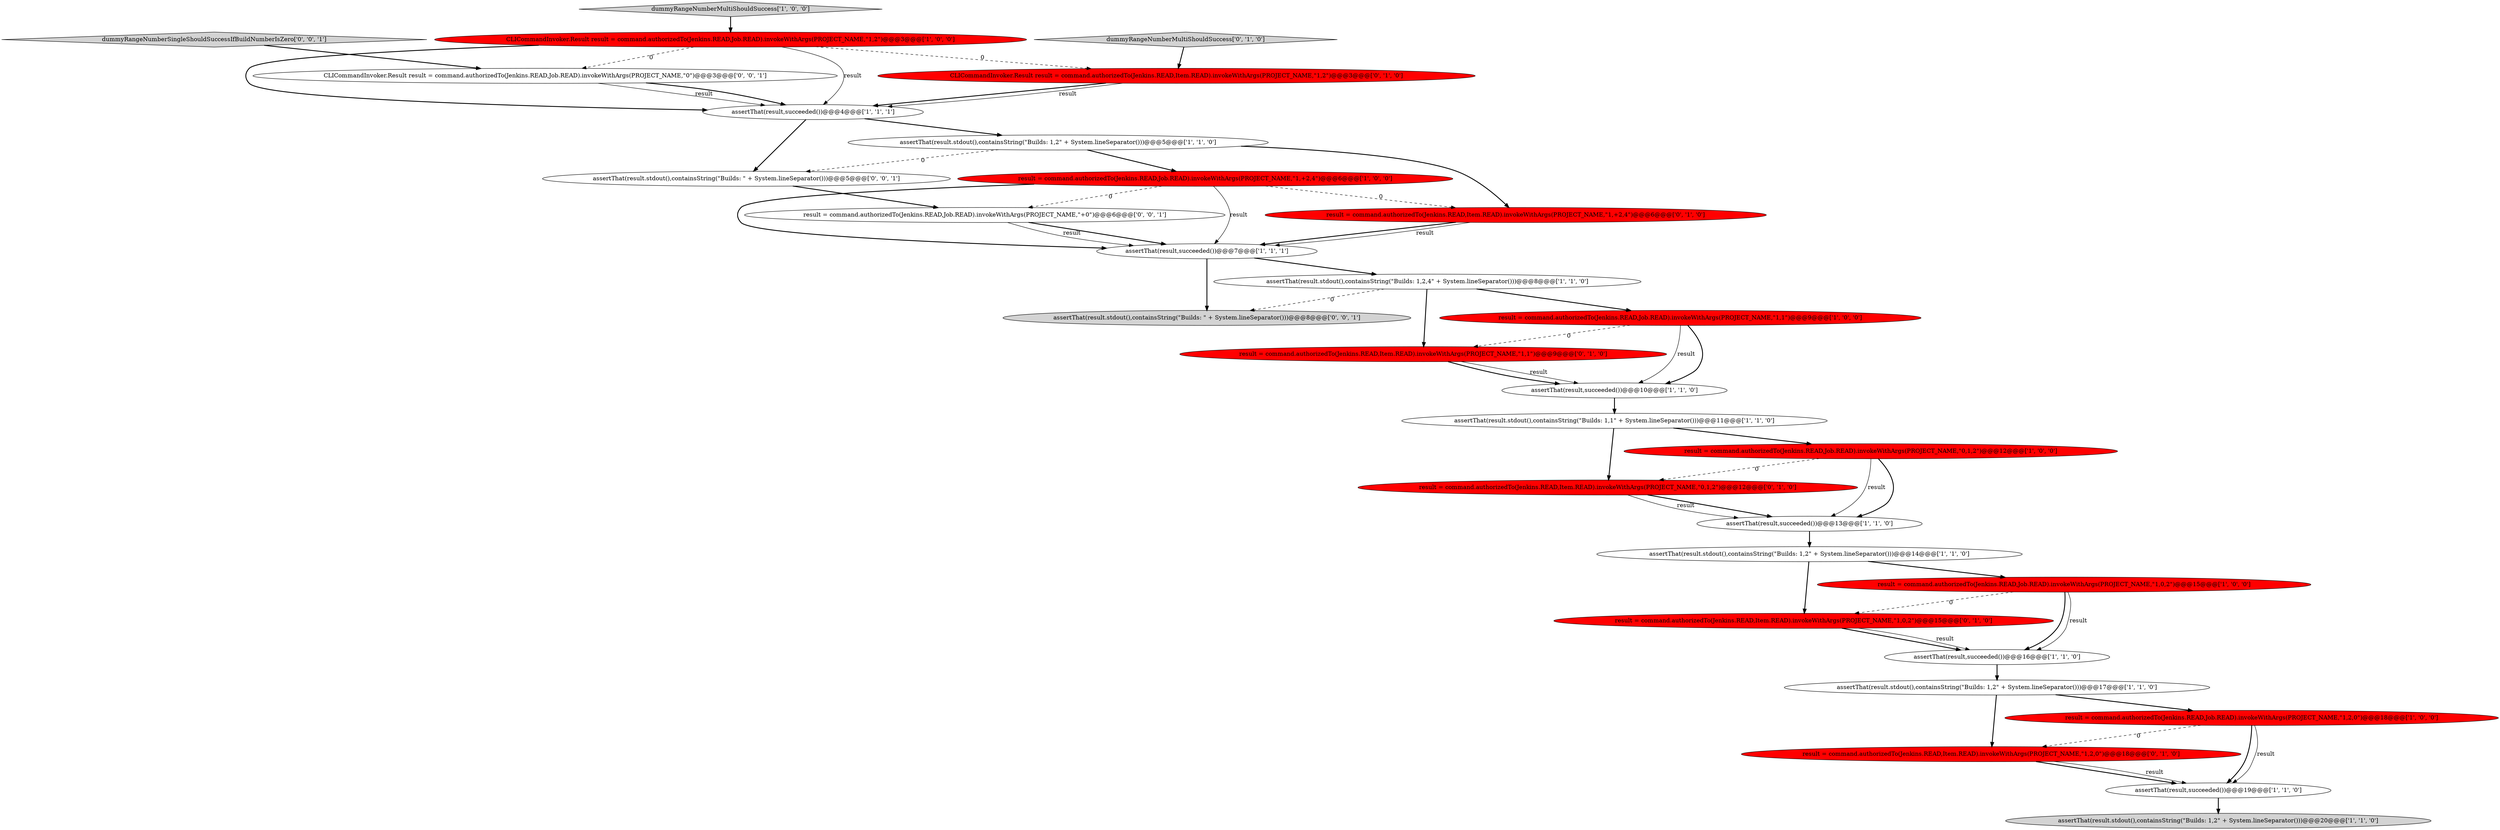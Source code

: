 digraph {
23 [style = filled, label = "result = command.authorizedTo(Jenkins.READ,Item.READ).invokeWithArgs(PROJECT_NAME,\"1,+2,4\")@@@6@@@['0', '1', '0']", fillcolor = red, shape = ellipse image = "AAA1AAABBB2BBB"];
3 [style = filled, label = "assertThat(result.stdout(),containsString(\"Builds: 1,1\" + System.lineSeparator()))@@@11@@@['1', '1', '0']", fillcolor = white, shape = ellipse image = "AAA0AAABBB1BBB"];
2 [style = filled, label = "CLICommandInvoker.Result result = command.authorizedTo(Jenkins.READ,Job.READ).invokeWithArgs(PROJECT_NAME,\"1,2\")@@@3@@@['1', '0', '0']", fillcolor = red, shape = ellipse image = "AAA1AAABBB1BBB"];
30 [style = filled, label = "assertThat(result.stdout(),containsString(\"Builds: \" + System.lineSeparator()))@@@5@@@['0', '0', '1']", fillcolor = white, shape = ellipse image = "AAA0AAABBB3BBB"];
20 [style = filled, label = "result = command.authorizedTo(Jenkins.READ,Item.READ).invokeWithArgs(PROJECT_NAME,\"1,1\")@@@9@@@['0', '1', '0']", fillcolor = red, shape = ellipse image = "AAA1AAABBB2BBB"];
9 [style = filled, label = "assertThat(result.stdout(),containsString(\"Builds: 1,2\" + System.lineSeparator()))@@@14@@@['1', '1', '0']", fillcolor = white, shape = ellipse image = "AAA0AAABBB1BBB"];
8 [style = filled, label = "assertThat(result,succeeded())@@@16@@@['1', '1', '0']", fillcolor = white, shape = ellipse image = "AAA0AAABBB1BBB"];
15 [style = filled, label = "dummyRangeNumberMultiShouldSuccess['1', '0', '0']", fillcolor = lightgray, shape = diamond image = "AAA0AAABBB1BBB"];
28 [style = filled, label = "dummyRangeNumberSingleShouldSuccessIfBuildNumberIsZero['0', '0', '1']", fillcolor = lightgray, shape = diamond image = "AAA0AAABBB3BBB"];
18 [style = filled, label = "assertThat(result,succeeded())@@@10@@@['1', '1', '0']", fillcolor = white, shape = ellipse image = "AAA0AAABBB1BBB"];
12 [style = filled, label = "assertThat(result,succeeded())@@@13@@@['1', '1', '0']", fillcolor = white, shape = ellipse image = "AAA0AAABBB1BBB"];
26 [style = filled, label = "CLICommandInvoker.Result result = command.authorizedTo(Jenkins.READ,Job.READ).invokeWithArgs(PROJECT_NAME,\"0\")@@@3@@@['0', '0', '1']", fillcolor = white, shape = ellipse image = "AAA0AAABBB3BBB"];
29 [style = filled, label = "assertThat(result.stdout(),containsString(\"Builds: \" + System.lineSeparator()))@@@8@@@['0', '0', '1']", fillcolor = lightgray, shape = ellipse image = "AAA0AAABBB3BBB"];
22 [style = filled, label = "CLICommandInvoker.Result result = command.authorizedTo(Jenkins.READ,Item.READ).invokeWithArgs(PROJECT_NAME,\"1,2\")@@@3@@@['0', '1', '0']", fillcolor = red, shape = ellipse image = "AAA1AAABBB2BBB"];
11 [style = filled, label = "result = command.authorizedTo(Jenkins.READ,Job.READ).invokeWithArgs(PROJECT_NAME,\"1,2,0\")@@@18@@@['1', '0', '0']", fillcolor = red, shape = ellipse image = "AAA1AAABBB1BBB"];
19 [style = filled, label = "result = command.authorizedTo(Jenkins.READ,Item.READ).invokeWithArgs(PROJECT_NAME,\"0,1,2\")@@@12@@@['0', '1', '0']", fillcolor = red, shape = ellipse image = "AAA1AAABBB2BBB"];
24 [style = filled, label = "dummyRangeNumberMultiShouldSuccess['0', '1', '0']", fillcolor = lightgray, shape = diamond image = "AAA0AAABBB2BBB"];
17 [style = filled, label = "result = command.authorizedTo(Jenkins.READ,Job.READ).invokeWithArgs(PROJECT_NAME,\"1,+2,4\")@@@6@@@['1', '0', '0']", fillcolor = red, shape = ellipse image = "AAA1AAABBB1BBB"];
10 [style = filled, label = "result = command.authorizedTo(Jenkins.READ,Job.READ).invokeWithArgs(PROJECT_NAME,\"1,0,2\")@@@15@@@['1', '0', '0']", fillcolor = red, shape = ellipse image = "AAA1AAABBB1BBB"];
27 [style = filled, label = "result = command.authorizedTo(Jenkins.READ,Job.READ).invokeWithArgs(PROJECT_NAME,\"+0\")@@@6@@@['0', '0', '1']", fillcolor = white, shape = ellipse image = "AAA0AAABBB3BBB"];
25 [style = filled, label = "result = command.authorizedTo(Jenkins.READ,Item.READ).invokeWithArgs(PROJECT_NAME,\"1,2,0\")@@@18@@@['0', '1', '0']", fillcolor = red, shape = ellipse image = "AAA1AAABBB2BBB"];
5 [style = filled, label = "assertThat(result.stdout(),containsString(\"Builds: 1,2,4\" + System.lineSeparator()))@@@8@@@['1', '1', '0']", fillcolor = white, shape = ellipse image = "AAA0AAABBB1BBB"];
13 [style = filled, label = "assertThat(result,succeeded())@@@7@@@['1', '1', '1']", fillcolor = white, shape = ellipse image = "AAA0AAABBB1BBB"];
7 [style = filled, label = "assertThat(result.stdout(),containsString(\"Builds: 1,2\" + System.lineSeparator()))@@@17@@@['1', '1', '0']", fillcolor = white, shape = ellipse image = "AAA0AAABBB1BBB"];
16 [style = filled, label = "assertThat(result.stdout(),containsString(\"Builds: 1,2\" + System.lineSeparator()))@@@5@@@['1', '1', '0']", fillcolor = white, shape = ellipse image = "AAA0AAABBB1BBB"];
1 [style = filled, label = "result = command.authorizedTo(Jenkins.READ,Job.READ).invokeWithArgs(PROJECT_NAME,\"0,1,2\")@@@12@@@['1', '0', '0']", fillcolor = red, shape = ellipse image = "AAA1AAABBB1BBB"];
4 [style = filled, label = "result = command.authorizedTo(Jenkins.READ,Job.READ).invokeWithArgs(PROJECT_NAME,\"1,1\")@@@9@@@['1', '0', '0']", fillcolor = red, shape = ellipse image = "AAA1AAABBB1BBB"];
14 [style = filled, label = "assertThat(result,succeeded())@@@19@@@['1', '1', '0']", fillcolor = white, shape = ellipse image = "AAA0AAABBB1BBB"];
21 [style = filled, label = "result = command.authorizedTo(Jenkins.READ,Item.READ).invokeWithArgs(PROJECT_NAME,\"1,0,2\")@@@15@@@['0', '1', '0']", fillcolor = red, shape = ellipse image = "AAA1AAABBB2BBB"];
6 [style = filled, label = "assertThat(result.stdout(),containsString(\"Builds: 1,2\" + System.lineSeparator()))@@@20@@@['1', '1', '0']", fillcolor = lightgray, shape = ellipse image = "AAA0AAABBB1BBB"];
0 [style = filled, label = "assertThat(result,succeeded())@@@4@@@['1', '1', '1']", fillcolor = white, shape = ellipse image = "AAA0AAABBB1BBB"];
27->13 [style = bold, label=""];
0->30 [style = bold, label=""];
0->16 [style = bold, label=""];
18->3 [style = bold, label=""];
15->2 [style = bold, label=""];
7->11 [style = bold, label=""];
10->21 [style = dashed, label="0"];
2->0 [style = solid, label="result"];
3->1 [style = bold, label=""];
5->20 [style = bold, label=""];
11->14 [style = bold, label=""];
19->12 [style = bold, label=""];
19->12 [style = solid, label="result"];
20->18 [style = solid, label="result"];
30->27 [style = bold, label=""];
1->19 [style = dashed, label="0"];
21->8 [style = bold, label=""];
28->26 [style = bold, label=""];
4->18 [style = bold, label=""];
25->14 [style = bold, label=""];
16->17 [style = bold, label=""];
9->10 [style = bold, label=""];
16->23 [style = bold, label=""];
5->29 [style = dashed, label="0"];
27->13 [style = solid, label="result"];
11->14 [style = solid, label="result"];
17->13 [style = solid, label="result"];
12->9 [style = bold, label=""];
25->14 [style = solid, label="result"];
24->22 [style = bold, label=""];
8->7 [style = bold, label=""];
20->18 [style = bold, label=""];
26->0 [style = solid, label="result"];
4->18 [style = solid, label="result"];
26->0 [style = bold, label=""];
2->0 [style = bold, label=""];
13->29 [style = bold, label=""];
22->0 [style = bold, label=""];
10->8 [style = bold, label=""];
22->0 [style = solid, label="result"];
3->19 [style = bold, label=""];
16->30 [style = dashed, label="0"];
23->13 [style = bold, label=""];
4->20 [style = dashed, label="0"];
5->4 [style = bold, label=""];
9->21 [style = bold, label=""];
1->12 [style = bold, label=""];
13->5 [style = bold, label=""];
1->12 [style = solid, label="result"];
11->25 [style = dashed, label="0"];
17->13 [style = bold, label=""];
7->25 [style = bold, label=""];
17->23 [style = dashed, label="0"];
2->26 [style = dashed, label="0"];
21->8 [style = solid, label="result"];
2->22 [style = dashed, label="0"];
10->8 [style = solid, label="result"];
23->13 [style = solid, label="result"];
14->6 [style = bold, label=""];
17->27 [style = dashed, label="0"];
}
